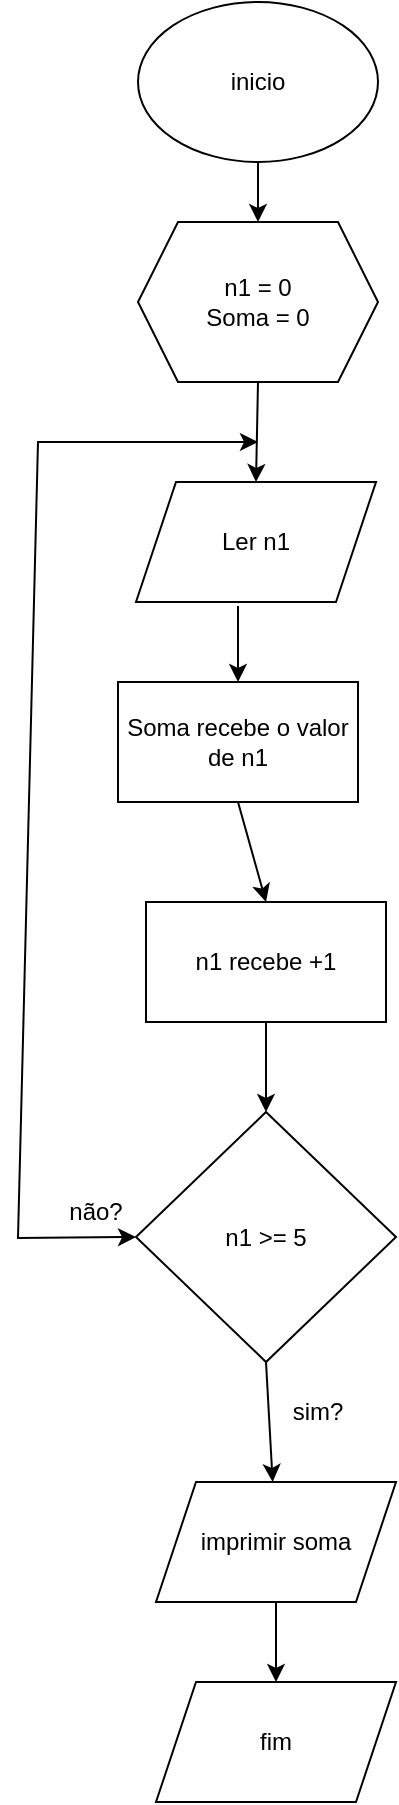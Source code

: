 <mxfile version="24.7.7">
  <diagram name="Página-1" id="o68t3iXlGw-WvPdwrWBK">
    <mxGraphModel dx="794" dy="724" grid="1" gridSize="10" guides="1" tooltips="1" connect="1" arrows="1" fold="1" page="1" pageScale="1" pageWidth="827" pageHeight="1169" math="0" shadow="0">
      <root>
        <mxCell id="0" />
        <mxCell id="1" parent="0" />
        <mxCell id="pIHGNJU6xs_kZG1heElB-1" value="inicio" style="ellipse;whiteSpace=wrap;html=1;" parent="1" vertex="1">
          <mxGeometry x="350" y="30" width="120" height="80" as="geometry" />
        </mxCell>
        <mxCell id="pIHGNJU6xs_kZG1heElB-2" value="n1 = 0&lt;div&gt;Soma = 0&lt;/div&gt;" style="shape=hexagon;perimeter=hexagonPerimeter2;whiteSpace=wrap;html=1;fixedSize=1;" parent="1" vertex="1">
          <mxGeometry x="350" y="140" width="120" height="80" as="geometry" />
        </mxCell>
        <mxCell id="pIHGNJU6xs_kZG1heElB-3" value="Ler n1" style="shape=parallelogram;perimeter=parallelogramPerimeter;whiteSpace=wrap;html=1;fixedSize=1;" parent="1" vertex="1">
          <mxGeometry x="349" y="270" width="120" height="60" as="geometry" />
        </mxCell>
        <mxCell id="pIHGNJU6xs_kZG1heElB-4" value="Soma recebe o valor de n1" style="rounded=0;whiteSpace=wrap;html=1;" parent="1" vertex="1">
          <mxGeometry x="340" y="370" width="120" height="60" as="geometry" />
        </mxCell>
        <mxCell id="pIHGNJU6xs_kZG1heElB-22" value="" style="edgeStyle=orthogonalEdgeStyle;rounded=0;orthogonalLoop=1;jettySize=auto;html=1;" parent="1" source="pIHGNJU6xs_kZG1heElB-6" target="pIHGNJU6xs_kZG1heElB-7" edge="1">
          <mxGeometry relative="1" as="geometry" />
        </mxCell>
        <mxCell id="pIHGNJU6xs_kZG1heElB-6" value="n1 recebe +1" style="rounded=0;whiteSpace=wrap;html=1;" parent="1" vertex="1">
          <mxGeometry x="354" y="480" width="120" height="60" as="geometry" />
        </mxCell>
        <mxCell id="pIHGNJU6xs_kZG1heElB-7" value="n1 &amp;gt;= 5" style="rhombus;whiteSpace=wrap;html=1;" parent="1" vertex="1">
          <mxGeometry x="349" y="585" width="130" height="125" as="geometry" />
        </mxCell>
        <mxCell id="pIHGNJU6xs_kZG1heElB-9" value="" style="endArrow=classic;startArrow=classic;html=1;rounded=0;exitX=0;exitY=0.5;exitDx=0;exitDy=0;" parent="1" source="pIHGNJU6xs_kZG1heElB-7" edge="1">
          <mxGeometry width="50" height="50" relative="1" as="geometry">
            <mxPoint x="380" y="670" as="sourcePoint" />
            <mxPoint x="410" y="250" as="targetPoint" />
            <Array as="points">
              <mxPoint x="290" y="648" />
              <mxPoint x="300" y="250" />
            </Array>
          </mxGeometry>
        </mxCell>
        <mxCell id="pIHGNJU6xs_kZG1heElB-10" value="fim" style="shape=parallelogram;perimeter=parallelogramPerimeter;whiteSpace=wrap;html=1;fixedSize=1;" parent="1" vertex="1">
          <mxGeometry x="359" y="870" width="120" height="60" as="geometry" />
        </mxCell>
        <mxCell id="pIHGNJU6xs_kZG1heElB-11" value="imprimir soma" style="shape=parallelogram;perimeter=parallelogramPerimeter;whiteSpace=wrap;html=1;fixedSize=1;" parent="1" vertex="1">
          <mxGeometry x="359" y="770" width="120" height="60" as="geometry" />
        </mxCell>
        <mxCell id="pIHGNJU6xs_kZG1heElB-13" value="sim?" style="text;html=1;align=center;verticalAlign=middle;whiteSpace=wrap;rounded=0;" parent="1" vertex="1">
          <mxGeometry x="410" y="720" width="60" height="30" as="geometry" />
        </mxCell>
        <mxCell id="pIHGNJU6xs_kZG1heElB-14" value="não?" style="text;html=1;align=center;verticalAlign=middle;whiteSpace=wrap;rounded=0;" parent="1" vertex="1">
          <mxGeometry x="299" y="620" width="60" height="30" as="geometry" />
        </mxCell>
        <mxCell id="pIHGNJU6xs_kZG1heElB-15" value="" style="endArrow=classic;html=1;rounded=0;exitX=0.5;exitY=1;exitDx=0;exitDy=0;" parent="1" source="pIHGNJU6xs_kZG1heElB-7" target="pIHGNJU6xs_kZG1heElB-11" edge="1">
          <mxGeometry width="50" height="50" relative="1" as="geometry">
            <mxPoint x="380" y="670" as="sourcePoint" />
            <mxPoint x="430" y="620" as="targetPoint" />
          </mxGeometry>
        </mxCell>
        <mxCell id="pIHGNJU6xs_kZG1heElB-16" value="" style="endArrow=classic;html=1;rounded=0;entryX=0.5;entryY=0;entryDx=0;entryDy=0;exitX=0.5;exitY=1;exitDx=0;exitDy=0;" parent="1" source="pIHGNJU6xs_kZG1heElB-11" target="pIHGNJU6xs_kZG1heElB-10" edge="1">
          <mxGeometry width="50" height="50" relative="1" as="geometry">
            <mxPoint x="380" y="570" as="sourcePoint" />
            <mxPoint x="430" y="520" as="targetPoint" />
          </mxGeometry>
        </mxCell>
        <mxCell id="pIHGNJU6xs_kZG1heElB-17" value="" style="endArrow=classic;html=1;rounded=0;exitX=0.5;exitY=1;exitDx=0;exitDy=0;entryX=0.5;entryY=0;entryDx=0;entryDy=0;" parent="1" source="pIHGNJU6xs_kZG1heElB-1" target="pIHGNJU6xs_kZG1heElB-2" edge="1">
          <mxGeometry width="50" height="50" relative="1" as="geometry">
            <mxPoint x="380" y="370" as="sourcePoint" />
            <mxPoint x="430" y="320" as="targetPoint" />
          </mxGeometry>
        </mxCell>
        <mxCell id="pIHGNJU6xs_kZG1heElB-18" value="" style="endArrow=classic;html=1;rounded=0;exitX=0.5;exitY=1;exitDx=0;exitDy=0;entryX=0.5;entryY=0;entryDx=0;entryDy=0;" parent="1" source="pIHGNJU6xs_kZG1heElB-2" target="pIHGNJU6xs_kZG1heElB-3" edge="1">
          <mxGeometry width="50" height="50" relative="1" as="geometry">
            <mxPoint x="420" y="120" as="sourcePoint" />
            <mxPoint x="410" y="250" as="targetPoint" />
            <Array as="points" />
          </mxGeometry>
        </mxCell>
        <mxCell id="pIHGNJU6xs_kZG1heElB-19" value="" style="endArrow=classic;html=1;rounded=0;exitX=0.425;exitY=1.033;exitDx=0;exitDy=0;exitPerimeter=0;entryX=0.5;entryY=0;entryDx=0;entryDy=0;" parent="1" source="pIHGNJU6xs_kZG1heElB-3" target="pIHGNJU6xs_kZG1heElB-4" edge="1">
          <mxGeometry width="50" height="50" relative="1" as="geometry">
            <mxPoint x="380" y="370" as="sourcePoint" />
            <mxPoint x="430" y="320" as="targetPoint" />
          </mxGeometry>
        </mxCell>
        <mxCell id="pIHGNJU6xs_kZG1heElB-20" value="" style="endArrow=classic;html=1;rounded=0;exitX=0.5;exitY=1;exitDx=0;exitDy=0;entryX=0.5;entryY=0;entryDx=0;entryDy=0;" parent="1" source="pIHGNJU6xs_kZG1heElB-4" target="pIHGNJU6xs_kZG1heElB-6" edge="1">
          <mxGeometry width="50" height="50" relative="1" as="geometry">
            <mxPoint x="380" y="370" as="sourcePoint" />
            <mxPoint x="430" y="320" as="targetPoint" />
          </mxGeometry>
        </mxCell>
      </root>
    </mxGraphModel>
  </diagram>
</mxfile>

